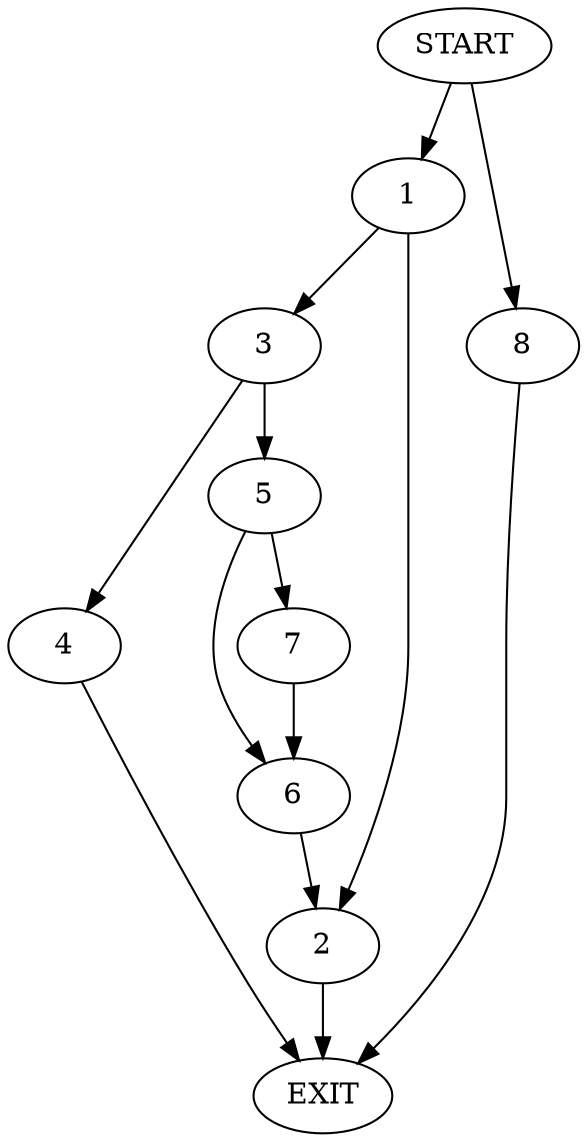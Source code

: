digraph {
0 [label="START"]
9 [label="EXIT"]
0 -> 1
1 -> 2
1 -> 3
2 -> 9
3 -> 4
3 -> 5
4 -> 9
5 -> 6
5 -> 7
6 -> 2
7 -> 6
0 -> 8
8 -> 9
}
